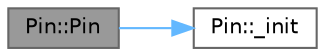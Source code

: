 digraph "Pin::Pin"
{
 // LATEX_PDF_SIZE
  bgcolor="transparent";
  edge [fontname=Helvetica,fontsize=10,labelfontname=Helvetica,labelfontsize=10];
  node [fontname=Helvetica,fontsize=10,shape=box,height=0.2,width=0.4];
  rankdir="LR";
  Node1 [id="Node000001",label="Pin::Pin",height=0.2,width=0.4,color="gray40", fillcolor="grey60", style="filled", fontcolor="black",tooltip="Constructor."];
  Node1 -> Node2 [id="edge1_Node000001_Node000002",color="steelblue1",style="solid",tooltip=" "];
  Node2 [id="Node000002",label="Pin::_init",height=0.2,width=0.4,color="grey40", fillcolor="white", style="filled",URL="$d7/d68/class_pin.html#a54600a4bc3f5cbefebd28abda2aebea8",tooltip="Initialize the class by retrieving the register pointers and bitmask."];
}
